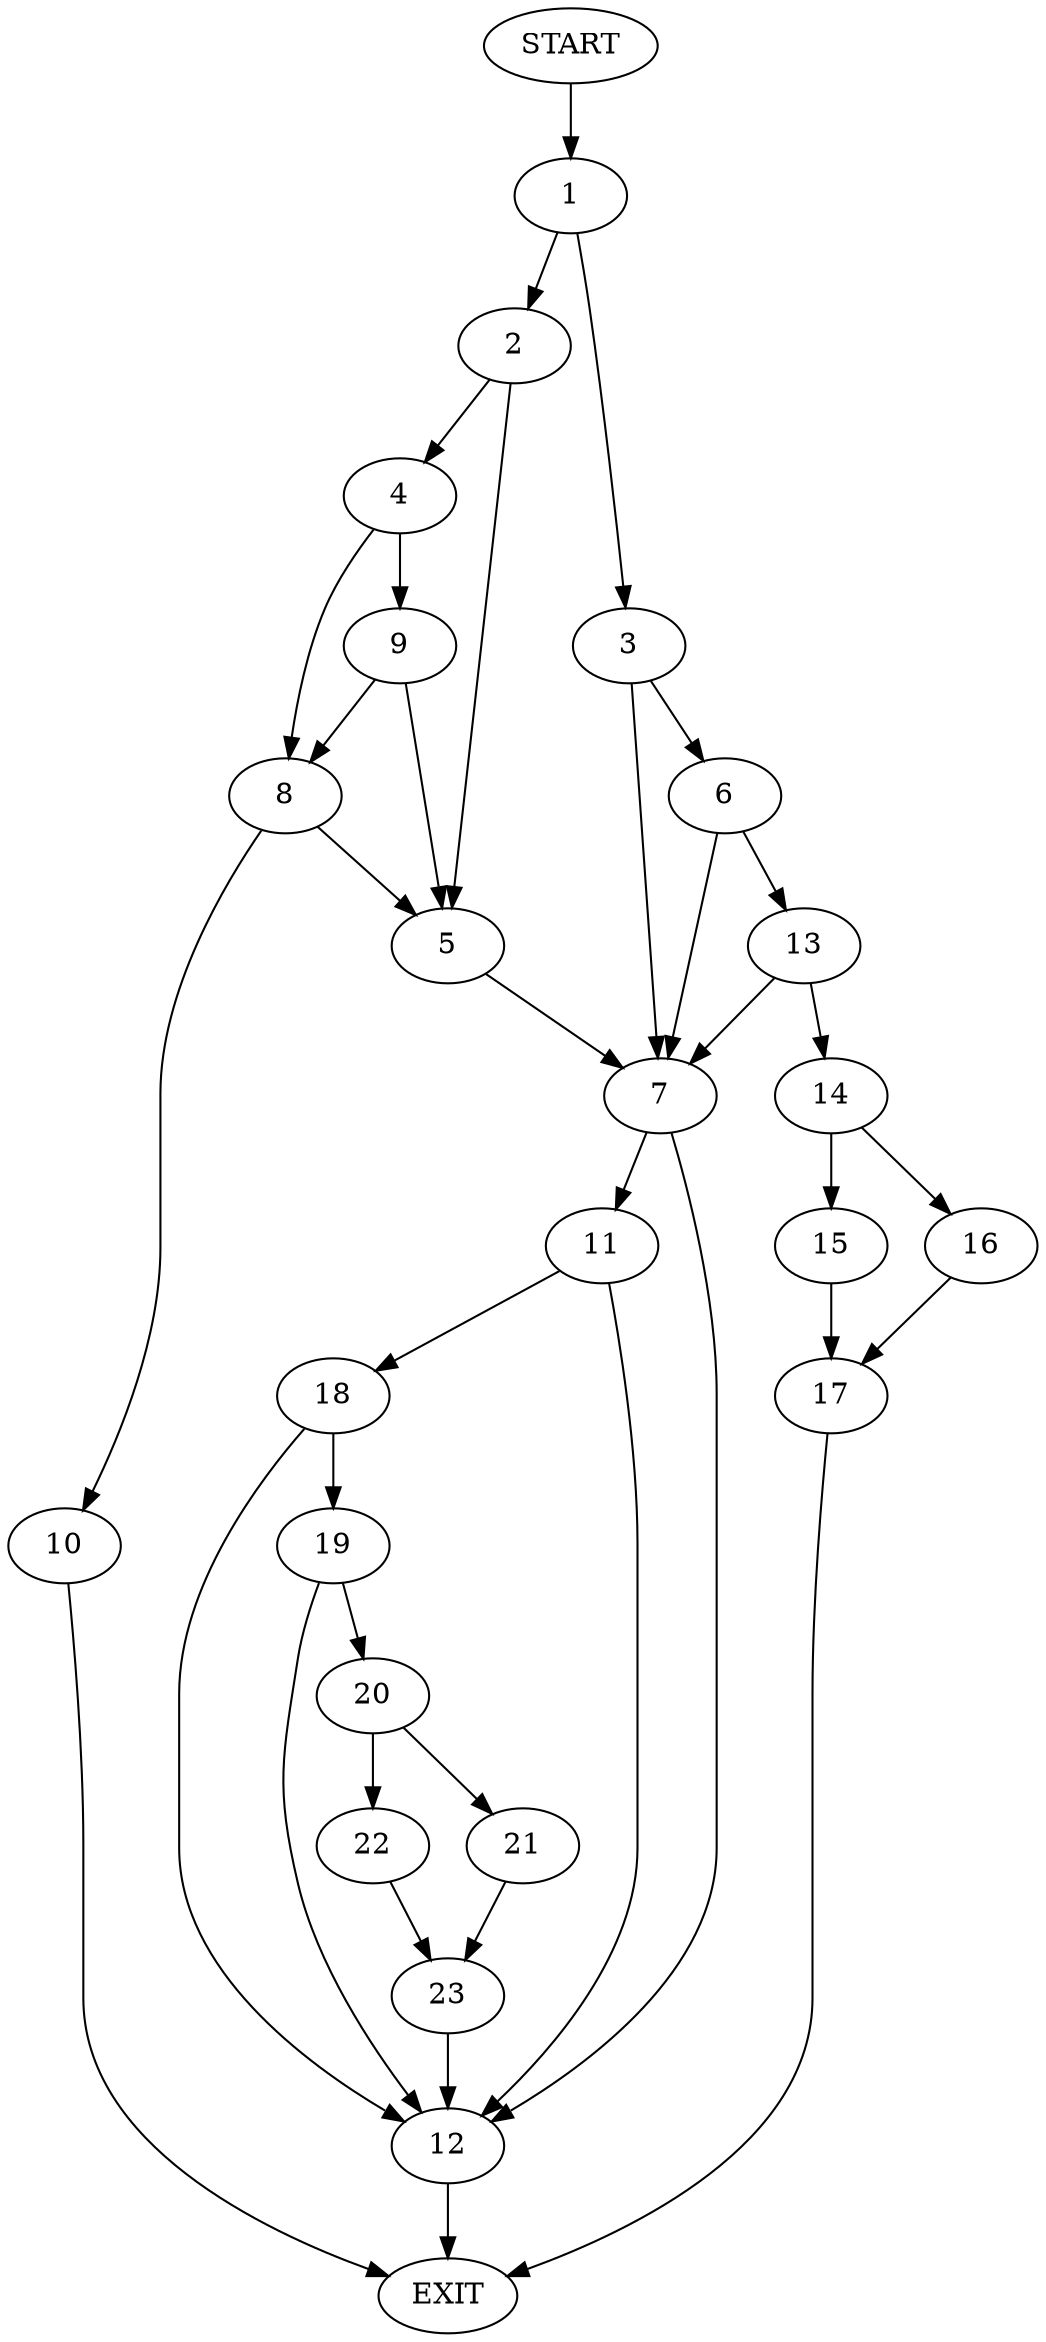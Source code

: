 digraph {
0 [label="START"]
24 [label="EXIT"]
0 -> 1
1 -> 2
1 -> 3
2 -> 4
2 -> 5
3 -> 6
3 -> 7
4 -> 8
4 -> 9
5 -> 7
8 -> 10
8 -> 5
9 -> 8
9 -> 5
10 -> 24
7 -> 11
7 -> 12
6 -> 13
6 -> 7
13 -> 14
13 -> 7
14 -> 15
14 -> 16
15 -> 17
16 -> 17
17 -> 24
12 -> 24
11 -> 12
11 -> 18
18 -> 12
18 -> 19
19 -> 12
19 -> 20
20 -> 21
20 -> 22
21 -> 23
22 -> 23
23 -> 12
}
